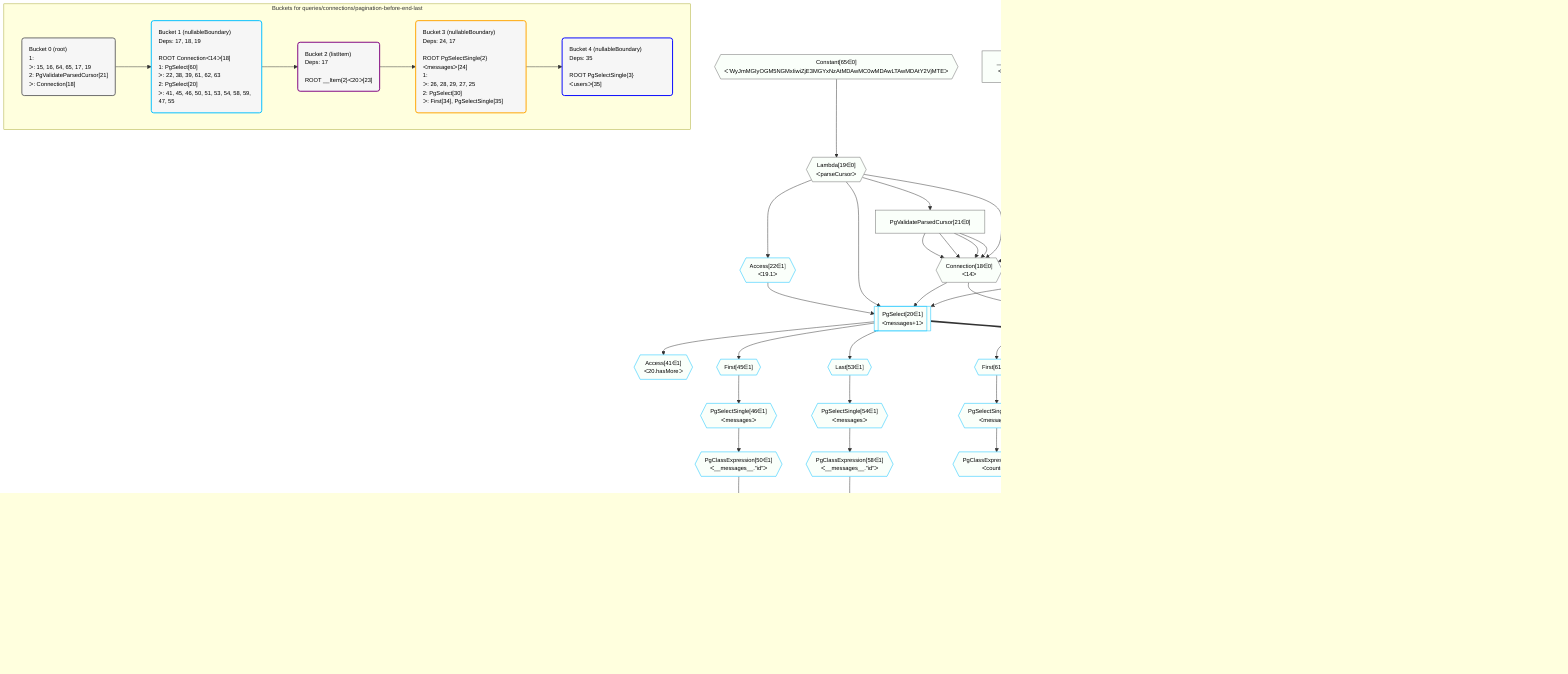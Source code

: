 %%{init: {'themeVariables': { 'fontSize': '12px'}}}%%
graph TD
    classDef path fill:#eee,stroke:#000,color:#000
    classDef plan fill:#fff,stroke-width:1px,color:#000
    classDef itemplan fill:#fff,stroke-width:2px,color:#000
    classDef unbatchedplan fill:#dff,stroke-width:1px,color:#000
    classDef sideeffectplan fill:#fcc,stroke-width:2px,color:#000
    classDef bucket fill:#f6f6f6,color:#000,stroke-width:2px,text-align:left


    %% plan dependencies
    Connection18{{"Connection[18∈0]<br />ᐸ14ᐳ"}}:::plan
    Constant64{{"Constant[64∈0]<br />ᐸ3ᐳ"}}:::plan
    Lambda19{{"Lambda[19∈0]<br />ᐸparseCursorᐳ"}}:::plan
    PgValidateParsedCursor21["PgValidateParsedCursor[21∈0]"]:::plan
    Constant64 & Lambda19 & PgValidateParsedCursor21 & PgValidateParsedCursor21 & PgValidateParsedCursor21 & PgValidateParsedCursor21 --> Connection18
    Object17{{"Object[17∈0]<br />ᐸ{pgSettings,withPgClient}ᐳ"}}:::plan
    Access15{{"Access[15∈0]<br />ᐸ2.pgSettingsᐳ"}}:::plan
    Access16{{"Access[16∈0]<br />ᐸ2.withPgClientᐳ"}}:::plan
    Access15 & Access16 --> Object17
    __Value2["__Value[2∈0]<br />ᐸcontextᐳ"]:::plan
    __Value2 --> Access15
    __Value2 --> Access16
    Constant65{{"Constant[65∈0]<br />ᐸ'WyJmMGIyOGM5NGMxIiwiZjE3MGYxNzAtMDAwMC0wMDAwLTAwMDAtY2VjMTEᐳ"}}:::plan
    Constant65 --> Lambda19
    Lambda19 --> PgValidateParsedCursor21
    __Value4["__Value[4∈0]<br />ᐸrootValueᐳ"]:::plan
    PgSelect20[["PgSelect[20∈1]<br />ᐸmessages+1ᐳ"]]:::plan
    Access22{{"Access[22∈1]<br />ᐸ19.1ᐳ"}}:::plan
    Object17 & Connection18 & Lambda19 & Access22 --> PgSelect20
    PgSelect60[["PgSelect[60∈1]<br />ᐸmessages(aggregate)ᐳ"]]:::plan
    Object17 & Connection18 --> PgSelect60
    Lambda19 --> Access22
    PgPageInfo38{{"PgPageInfo[38∈1]"}}:::plan
    Connection18 --> PgPageInfo38
    Access41{{"Access[41∈1]<br />ᐸ20.hasMoreᐳ"}}:::plan
    PgSelect20 --> Access41
    First45{{"First[45∈1]"}}:::plan
    PgSelect20 --> First45
    PgSelectSingle46{{"PgSelectSingle[46∈1]<br />ᐸmessagesᐳ"}}:::plan
    First45 --> PgSelectSingle46
    PgCursor47{{"PgCursor[47∈1]"}}:::plan
    List51{{"List[51∈1]<br />ᐸ50ᐳ"}}:::plan
    List51 --> PgCursor47
    PgClassExpression50{{"PgClassExpression[50∈1]<br />ᐸ__messages__.”id”ᐳ"}}:::plan
    PgSelectSingle46 --> PgClassExpression50
    PgClassExpression50 --> List51
    Last53{{"Last[53∈1]"}}:::plan
    PgSelect20 --> Last53
    PgSelectSingle54{{"PgSelectSingle[54∈1]<br />ᐸmessagesᐳ"}}:::plan
    Last53 --> PgSelectSingle54
    PgCursor55{{"PgCursor[55∈1]"}}:::plan
    List59{{"List[59∈1]<br />ᐸ58ᐳ"}}:::plan
    List59 --> PgCursor55
    PgClassExpression58{{"PgClassExpression[58∈1]<br />ᐸ__messages__.”id”ᐳ"}}:::plan
    PgSelectSingle54 --> PgClassExpression58
    PgClassExpression58 --> List59
    First61{{"First[61∈1]"}}:::plan
    PgSelect60 --> First61
    PgSelectSingle62{{"PgSelectSingle[62∈1]<br />ᐸmessagesᐳ"}}:::plan
    First61 --> PgSelectSingle62
    PgClassExpression63{{"PgClassExpression[63∈1]<br />ᐸcount(*)ᐳ"}}:::plan
    PgSelectSingle62 --> PgClassExpression63
    Constant39{{"Constant[39∈1]<br />ᐸfalseᐳ"}}:::plan
    __Item23[/"__Item[23∈2]<br />ᐸ20ᐳ"\]:::itemplan
    PgSelect20 ==> __Item23
    PgSelectSingle24{{"PgSelectSingle[24∈2]<br />ᐸmessagesᐳ"}}:::plan
    __Item23 --> PgSelectSingle24
    PgSelect30[["PgSelect[30∈3]<br />ᐸusersᐳ"]]:::plan
    PgClassExpression29{{"PgClassExpression[29∈3]<br />ᐸ__messages...author_id”ᐳ"}}:::plan
    Object17 & PgClassExpression29 --> PgSelect30
    PgCursor25{{"PgCursor[25∈3]"}}:::plan
    List27{{"List[27∈3]<br />ᐸ26ᐳ"}}:::plan
    List27 --> PgCursor25
    PgClassExpression26{{"PgClassExpression[26∈3]<br />ᐸ__messages__.”id”ᐳ"}}:::plan
    PgSelectSingle24 --> PgClassExpression26
    PgClassExpression26 --> List27
    PgClassExpression28{{"PgClassExpression[28∈3]<br />ᐸ__messages__.”body”ᐳ"}}:::plan
    PgSelectSingle24 --> PgClassExpression28
    PgSelectSingle24 --> PgClassExpression29
    First34{{"First[34∈3]"}}:::plan
    PgSelect30 --> First34
    PgSelectSingle35{{"PgSelectSingle[35∈3]<br />ᐸusersᐳ"}}:::plan
    First34 --> PgSelectSingle35
    PgClassExpression36{{"PgClassExpression[36∈4]<br />ᐸ__users__.”username”ᐳ"}}:::plan
    PgSelectSingle35 --> PgClassExpression36
    PgClassExpression37{{"PgClassExpression[37∈4]<br />ᐸ__users__....vatar_url”ᐳ"}}:::plan
    PgSelectSingle35 --> PgClassExpression37

    %% define steps

    subgraph "Buckets for queries/connections/pagination-before-end-last"
    Bucket0("Bucket 0 (root)<br />1: <br />ᐳ: 15, 16, 64, 65, 17, 19<br />2: PgValidateParsedCursor[21]<br />ᐳ: Connection[18]"):::bucket
    classDef bucket0 stroke:#696969
    class Bucket0,__Value2,__Value4,Access15,Access16,Object17,Connection18,Lambda19,PgValidateParsedCursor21,Constant64,Constant65 bucket0
    Bucket1("Bucket 1 (nullableBoundary)<br />Deps: 17, 18, 19<br /><br />ROOT Connectionᐸ14ᐳ[18]<br />1: PgSelect[60]<br />ᐳ: 22, 38, 39, 61, 62, 63<br />2: PgSelect[20]<br />ᐳ: 41, 45, 46, 50, 51, 53, 54, 58, 59, 47, 55"):::bucket
    classDef bucket1 stroke:#00bfff
    class Bucket1,PgSelect20,Access22,PgPageInfo38,Constant39,Access41,First45,PgSelectSingle46,PgCursor47,PgClassExpression50,List51,Last53,PgSelectSingle54,PgCursor55,PgClassExpression58,List59,PgSelect60,First61,PgSelectSingle62,PgClassExpression63 bucket1
    Bucket2("Bucket 2 (listItem)<br />Deps: 17<br /><br />ROOT __Item{2}ᐸ20ᐳ[23]"):::bucket
    classDef bucket2 stroke:#7f007f
    class Bucket2,__Item23,PgSelectSingle24 bucket2
    Bucket3("Bucket 3 (nullableBoundary)<br />Deps: 24, 17<br /><br />ROOT PgSelectSingle{2}ᐸmessagesᐳ[24]<br />1: <br />ᐳ: 26, 28, 29, 27, 25<br />2: PgSelect[30]<br />ᐳ: First[34], PgSelectSingle[35]"):::bucket
    classDef bucket3 stroke:#ffa500
    class Bucket3,PgCursor25,PgClassExpression26,List27,PgClassExpression28,PgClassExpression29,PgSelect30,First34,PgSelectSingle35 bucket3
    Bucket4("Bucket 4 (nullableBoundary)<br />Deps: 35<br /><br />ROOT PgSelectSingle{3}ᐸusersᐳ[35]"):::bucket
    classDef bucket4 stroke:#0000ff
    class Bucket4,PgClassExpression36,PgClassExpression37 bucket4
    Bucket0 --> Bucket1
    Bucket1 --> Bucket2
    Bucket2 --> Bucket3
    Bucket3 --> Bucket4
    classDef unary fill:#fafffa,borderWidth:8px
    class Connection18,Object17,Access15,Access16,Lambda19,PgValidateParsedCursor21,__Value2,__Value4,Constant64,Constant65,PgSelect20,PgSelect60,Access22,PgPageInfo38,Access41,First45,PgSelectSingle46,PgCursor47,PgClassExpression50,List51,Last53,PgSelectSingle54,PgCursor55,PgClassExpression58,List59,First61,PgSelectSingle62,PgClassExpression63,Constant39 unary
    end